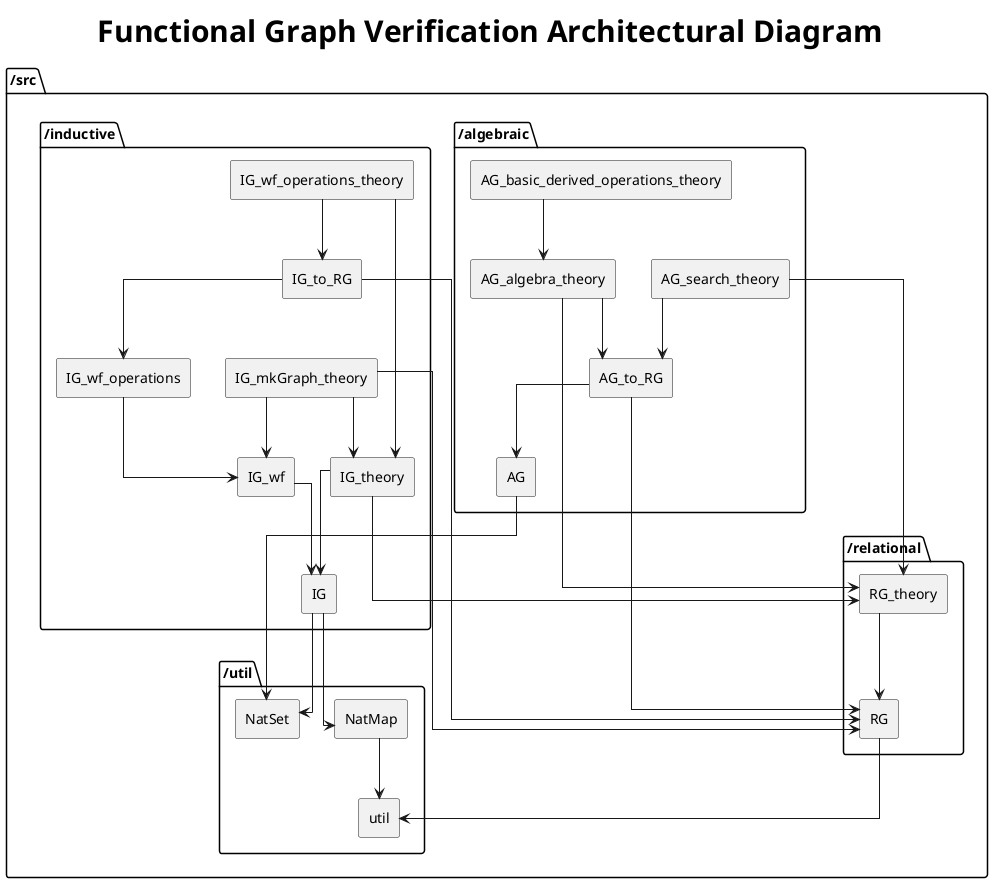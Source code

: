 @startuml UI

title <size:30><b>Functional Graph Verification Architectural Diagram</b></size>

top to bottom direction

skinparam linetype ortho

package "/src" {


    package "/relational" {
        rectangle RG

        rectangle RG_theory
    }

    package "/util" {
        rectangle util

        rectangle NatSet

        rectangle NatMap
    }

            together {

            package "/inductive" {
            rectangle IG

            rectangle IG_wf

            rectangle IG_wf_operations

            rectangle IG_to_RG

            rectangle IG_theory

            rectangle IG_mkGraph_theory

            rectangle IG_wf_operations_theory

        }

        package "/algebraic" {

            rectangle AG

            rectangle AG_to_RG

            rectangle AG_algebra_theory

            rectangle AG_search_theory

            rectangle AG_basic_derived_operations_theory
        }
    }



}


NatMap --> util
RG --> util
RG_theory --> RG

IG --> NatMap
IG --> NatSet


IG_wf --> IG


IG_wf_operations --> IG_wf

IG_to_RG --> RG
IG_to_RG --> IG_wf_operations



IG_theory --> RG_theory
IG_theory --> IG



IG_mkGraph_theory --> RG

IG_mkGraph_theory --> IG_wf
IG_mkGraph_theory --> IG_theory



IG_wf_operations_theory --> IG_theory
IG_wf_operations_theory --> IG_to_RG

AG --> NatSet

AG_to_RG --> RG
AG_to_RG --> AG


AG_algebra_theory --> RG_theory
AG_algebra_theory --> AG_to_RG


AG_search_theory --> RG_theory
AG_search_theory --> AG_to_RG

AG_basic_derived_operations_theory --> AG_algebra_theory

@enduml